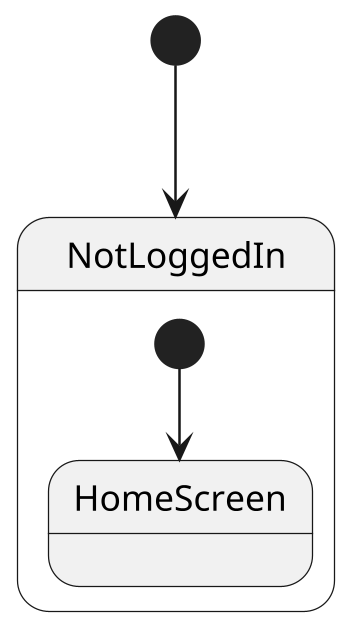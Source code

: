 @startuml
'https://plantuml.com/state-diagram

scale 350 width
[*] --> NotLoggedIn

state NotLoggedIn {
    [*] --> HomeScreen
}

@enduml